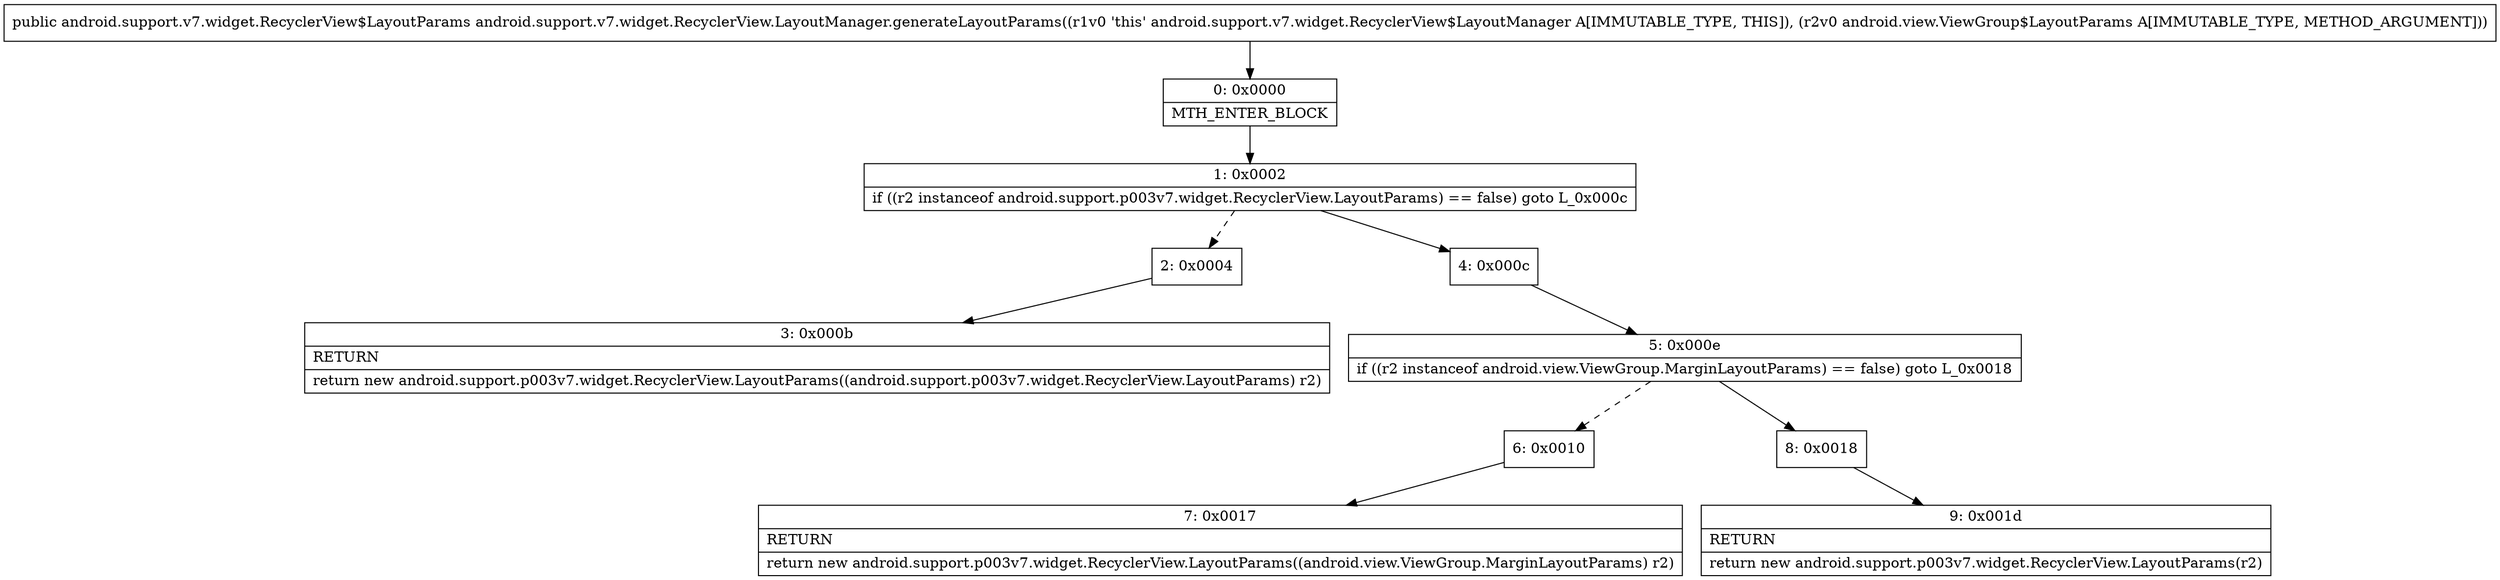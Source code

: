 digraph "CFG forandroid.support.v7.widget.RecyclerView.LayoutManager.generateLayoutParams(Landroid\/view\/ViewGroup$LayoutParams;)Landroid\/support\/v7\/widget\/RecyclerView$LayoutParams;" {
Node_0 [shape=record,label="{0\:\ 0x0000|MTH_ENTER_BLOCK\l}"];
Node_1 [shape=record,label="{1\:\ 0x0002|if ((r2 instanceof android.support.p003v7.widget.RecyclerView.LayoutParams) == false) goto L_0x000c\l}"];
Node_2 [shape=record,label="{2\:\ 0x0004}"];
Node_3 [shape=record,label="{3\:\ 0x000b|RETURN\l|return new android.support.p003v7.widget.RecyclerView.LayoutParams((android.support.p003v7.widget.RecyclerView.LayoutParams) r2)\l}"];
Node_4 [shape=record,label="{4\:\ 0x000c}"];
Node_5 [shape=record,label="{5\:\ 0x000e|if ((r2 instanceof android.view.ViewGroup.MarginLayoutParams) == false) goto L_0x0018\l}"];
Node_6 [shape=record,label="{6\:\ 0x0010}"];
Node_7 [shape=record,label="{7\:\ 0x0017|RETURN\l|return new android.support.p003v7.widget.RecyclerView.LayoutParams((android.view.ViewGroup.MarginLayoutParams) r2)\l}"];
Node_8 [shape=record,label="{8\:\ 0x0018}"];
Node_9 [shape=record,label="{9\:\ 0x001d|RETURN\l|return new android.support.p003v7.widget.RecyclerView.LayoutParams(r2)\l}"];
MethodNode[shape=record,label="{public android.support.v7.widget.RecyclerView$LayoutParams android.support.v7.widget.RecyclerView.LayoutManager.generateLayoutParams((r1v0 'this' android.support.v7.widget.RecyclerView$LayoutManager A[IMMUTABLE_TYPE, THIS]), (r2v0 android.view.ViewGroup$LayoutParams A[IMMUTABLE_TYPE, METHOD_ARGUMENT])) }"];
MethodNode -> Node_0;
Node_0 -> Node_1;
Node_1 -> Node_2[style=dashed];
Node_1 -> Node_4;
Node_2 -> Node_3;
Node_4 -> Node_5;
Node_5 -> Node_6[style=dashed];
Node_5 -> Node_8;
Node_6 -> Node_7;
Node_8 -> Node_9;
}

